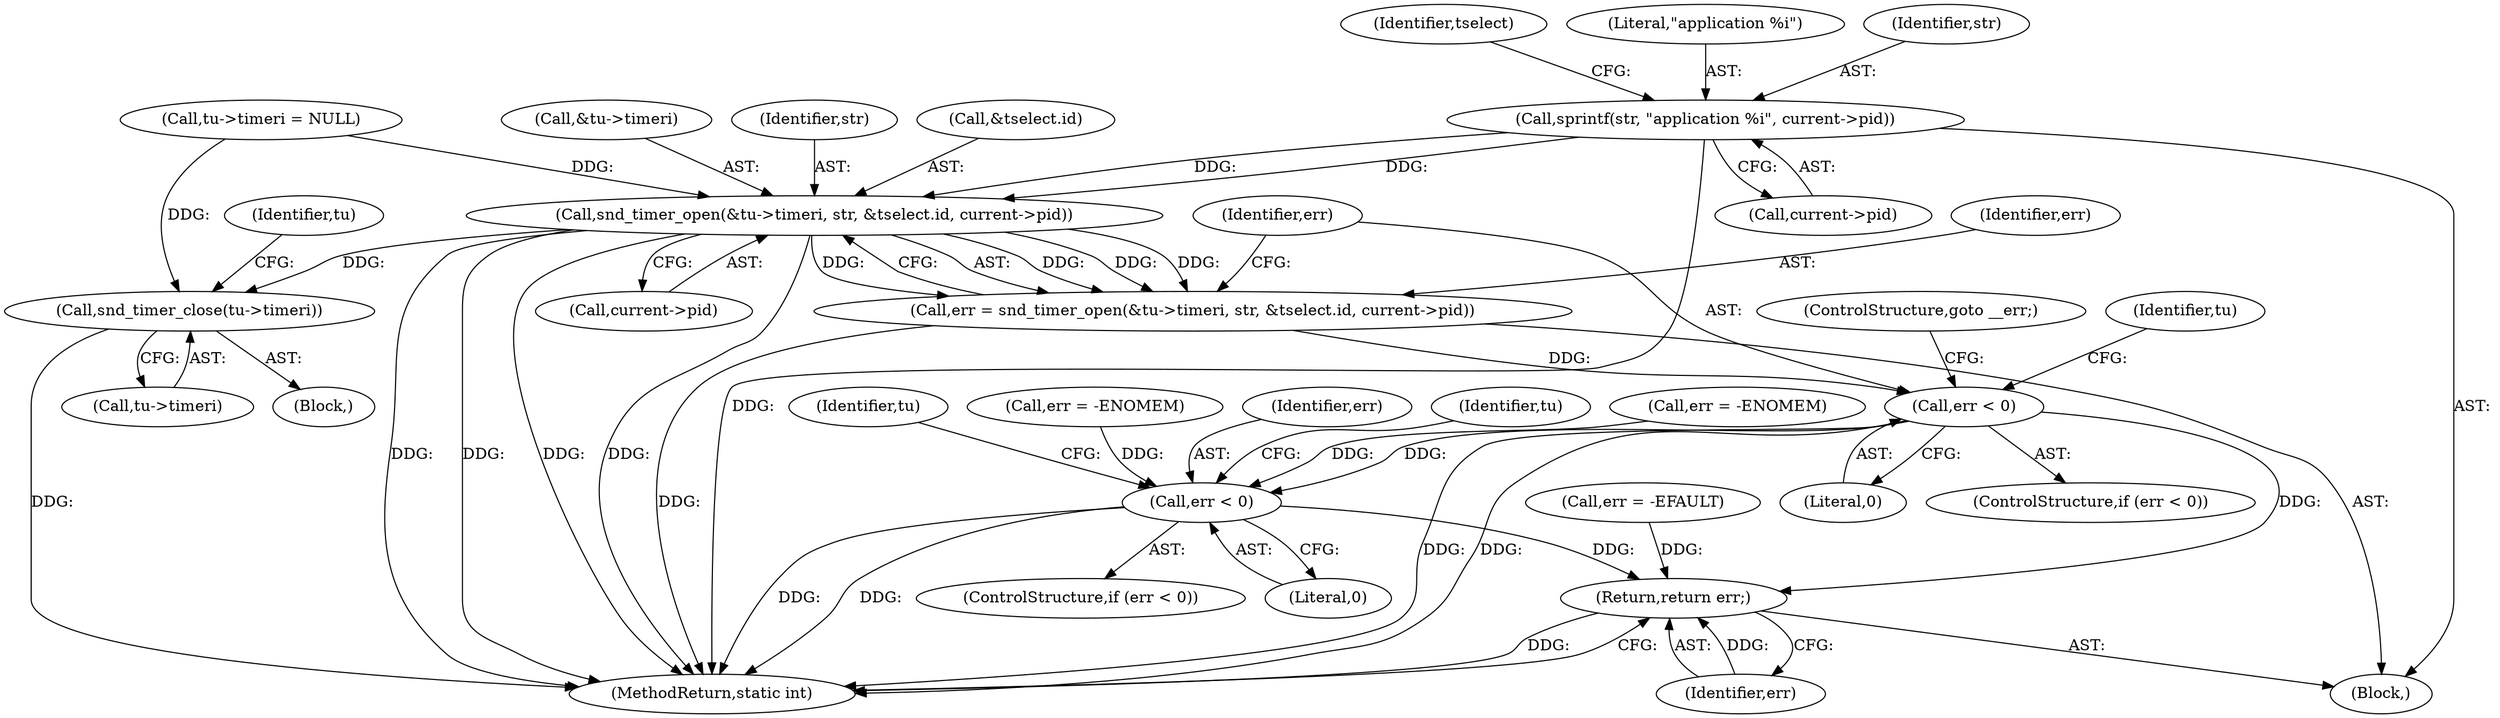 digraph "0_linux_ba3021b2c79b2fa9114f92790a99deb27a65b728@API" {
"1000143" [label="(Call,sprintf(str, \"application %i\", current->pid))"];
"1000166" [label="(Call,snd_timer_open(&tu->timeri, str, &tselect.id, current->pid))"];
"1000164" [label="(Call,err = snd_timer_open(&tu->timeri, str, &tselect.id, current->pid))"];
"1000180" [label="(Call,err < 0)"];
"1000267" [label="(Call,err < 0)"];
"1000325" [label="(Return,return err;)"];
"1000271" [label="(Call,snd_timer_close(tu->timeri))"];
"1000327" [label="(MethodReturn,static int)"];
"1000180" [label="(Call,err < 0)"];
"1000272" [label="(Call,tu->timeri)"];
"1000138" [label="(Call,err = -EFAULT)"];
"1000268" [label="(Identifier,err)"];
"1000183" [label="(ControlStructure,goto __err;)"];
"1000153" [label="(Identifier,tselect)"];
"1000103" [label="(Block,)"];
"1000273" [label="(Identifier,tu)"];
"1000186" [label="(Identifier,tu)"];
"1000267" [label="(Call,err < 0)"];
"1000325" [label="(Return,return err;)"];
"1000176" [label="(Call,current->pid)"];
"1000266" [label="(ControlStructure,if (err < 0))"];
"1000270" [label="(Block,)"];
"1000164" [label="(Call,err = snd_timer_open(&tu->timeri, str, &tselect.id, current->pid))"];
"1000165" [label="(Identifier,err)"];
"1000145" [label="(Literal,\"application %i\")"];
"1000271" [label="(Call,snd_timer_close(tu->timeri))"];
"1000326" [label="(Identifier,err)"];
"1000238" [label="(Call,err = -ENOMEM)"];
"1000125" [label="(Call,tu->timeri = NULL)"];
"1000167" [label="(Call,&tu->timeri)"];
"1000285" [label="(Identifier,tu)"];
"1000269" [label="(Literal,0)"];
"1000146" [label="(Call,current->pid)"];
"1000171" [label="(Identifier,str)"];
"1000277" [label="(Identifier,tu)"];
"1000166" [label="(Call,snd_timer_open(&tu->timeri, str, &tselect.id, current->pid))"];
"1000143" [label="(Call,sprintf(str, \"application %i\", current->pid))"];
"1000181" [label="(Identifier,err)"];
"1000182" [label="(Literal,0)"];
"1000179" [label="(ControlStructure,if (err < 0))"];
"1000262" [label="(Call,err = -ENOMEM)"];
"1000172" [label="(Call,&tselect.id)"];
"1000144" [label="(Identifier,str)"];
"1000143" -> "1000103"  [label="AST: "];
"1000143" -> "1000146"  [label="CFG: "];
"1000144" -> "1000143"  [label="AST: "];
"1000145" -> "1000143"  [label="AST: "];
"1000146" -> "1000143"  [label="AST: "];
"1000153" -> "1000143"  [label="CFG: "];
"1000143" -> "1000327"  [label="DDG: "];
"1000143" -> "1000166"  [label="DDG: "];
"1000143" -> "1000166"  [label="DDG: "];
"1000166" -> "1000164"  [label="AST: "];
"1000166" -> "1000176"  [label="CFG: "];
"1000167" -> "1000166"  [label="AST: "];
"1000171" -> "1000166"  [label="AST: "];
"1000172" -> "1000166"  [label="AST: "];
"1000176" -> "1000166"  [label="AST: "];
"1000164" -> "1000166"  [label="CFG: "];
"1000166" -> "1000327"  [label="DDG: "];
"1000166" -> "1000327"  [label="DDG: "];
"1000166" -> "1000327"  [label="DDG: "];
"1000166" -> "1000327"  [label="DDG: "];
"1000166" -> "1000164"  [label="DDG: "];
"1000166" -> "1000164"  [label="DDG: "];
"1000166" -> "1000164"  [label="DDG: "];
"1000166" -> "1000164"  [label="DDG: "];
"1000125" -> "1000166"  [label="DDG: "];
"1000166" -> "1000271"  [label="DDG: "];
"1000164" -> "1000103"  [label="AST: "];
"1000165" -> "1000164"  [label="AST: "];
"1000181" -> "1000164"  [label="CFG: "];
"1000164" -> "1000327"  [label="DDG: "];
"1000164" -> "1000180"  [label="DDG: "];
"1000180" -> "1000179"  [label="AST: "];
"1000180" -> "1000182"  [label="CFG: "];
"1000181" -> "1000180"  [label="AST: "];
"1000182" -> "1000180"  [label="AST: "];
"1000183" -> "1000180"  [label="CFG: "];
"1000186" -> "1000180"  [label="CFG: "];
"1000180" -> "1000327"  [label="DDG: "];
"1000180" -> "1000327"  [label="DDG: "];
"1000180" -> "1000267"  [label="DDG: "];
"1000180" -> "1000325"  [label="DDG: "];
"1000267" -> "1000266"  [label="AST: "];
"1000267" -> "1000269"  [label="CFG: "];
"1000268" -> "1000267"  [label="AST: "];
"1000269" -> "1000267"  [label="AST: "];
"1000273" -> "1000267"  [label="CFG: "];
"1000285" -> "1000267"  [label="CFG: "];
"1000267" -> "1000327"  [label="DDG: "];
"1000267" -> "1000327"  [label="DDG: "];
"1000238" -> "1000267"  [label="DDG: "];
"1000262" -> "1000267"  [label="DDG: "];
"1000267" -> "1000325"  [label="DDG: "];
"1000325" -> "1000103"  [label="AST: "];
"1000325" -> "1000326"  [label="CFG: "];
"1000326" -> "1000325"  [label="AST: "];
"1000327" -> "1000325"  [label="CFG: "];
"1000325" -> "1000327"  [label="DDG: "];
"1000326" -> "1000325"  [label="DDG: "];
"1000138" -> "1000325"  [label="DDG: "];
"1000271" -> "1000270"  [label="AST: "];
"1000271" -> "1000272"  [label="CFG: "];
"1000272" -> "1000271"  [label="AST: "];
"1000277" -> "1000271"  [label="CFG: "];
"1000271" -> "1000327"  [label="DDG: "];
"1000125" -> "1000271"  [label="DDG: "];
}
